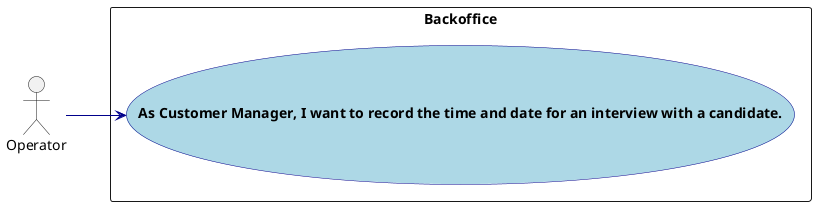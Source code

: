 @startuml US1000_UCD
'https://plantuml.com/use-case-diagram

skinparam usecase {
    BackgroundColor LightBlue
    BorderColor DarkBlue
    ArrowColor DarkBlue
    FontStyle Bold
}

:Operator: as Operator


left to right direction

rectangle "Backoffice" as backoffice {
  usecase "As Customer Manager, I want to record the time and date for an interview with a candidate." as RegisterClient
}

Operator --> (RegisterClient)

@enduml